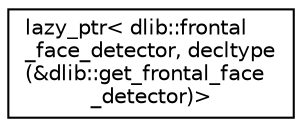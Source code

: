 digraph "Graphical Class Hierarchy"
{
 // LATEX_PDF_SIZE
  edge [fontname="Helvetica",fontsize="10",labelfontname="Helvetica",labelfontsize="10"];
  node [fontname="Helvetica",fontsize="10",shape=record];
  rankdir="LR";
  Node0 [label="lazy_ptr\< dlib::frontal\l_face_detector, decltype\l(&dlib::get_frontal_face\l_detector)\>",height=0.2,width=0.4,color="black", fillcolor="white", style="filled",URL="$classlazy__ptr.html",tooltip=" "];
}
